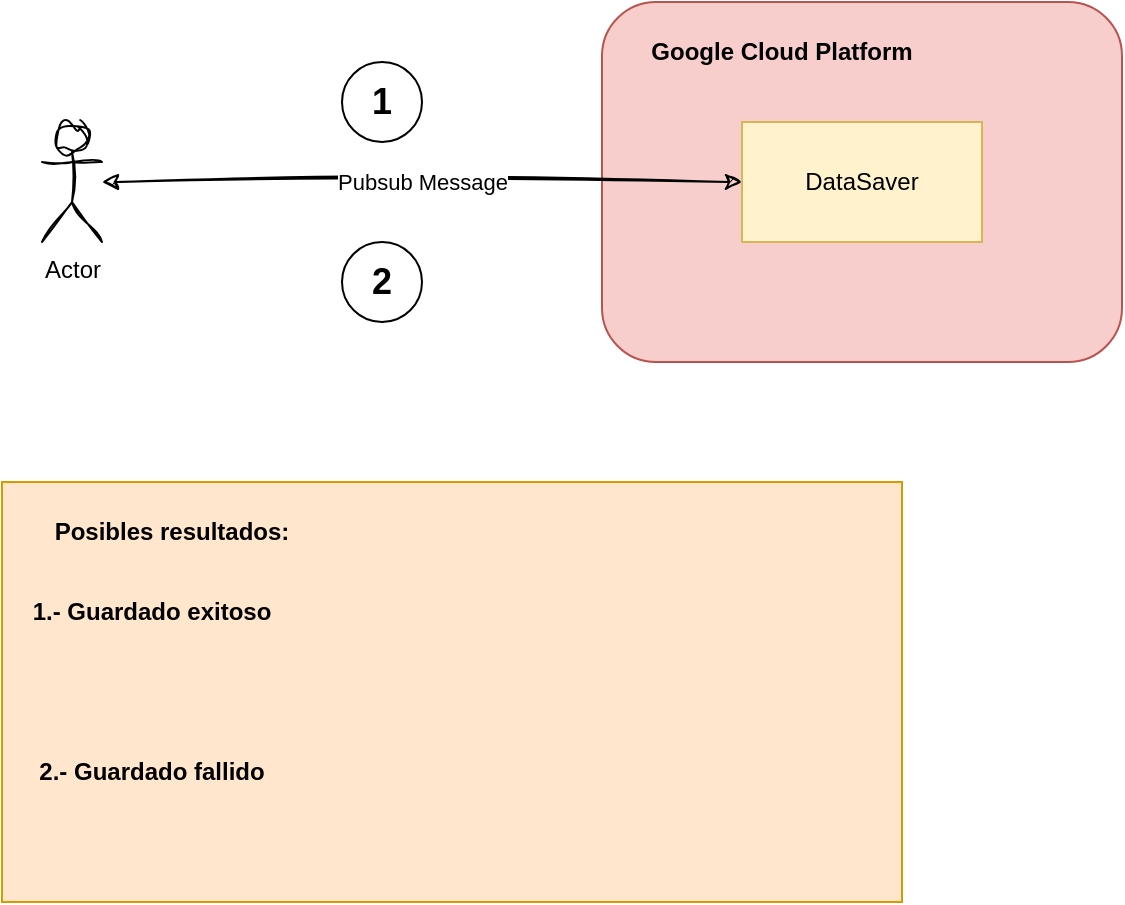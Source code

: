<mxfile version="21.2.9" type="device">
  <diagram name="Página-1" id="qSmUWDyPwg9WEJ1u0AM0">
    <mxGraphModel dx="1050" dy="530" grid="1" gridSize="10" guides="1" tooltips="1" connect="1" arrows="1" fold="1" page="1" pageScale="1" pageWidth="827" pageHeight="1169" math="0" shadow="0">
      <root>
        <mxCell id="0" />
        <mxCell id="1" parent="0" />
        <mxCell id="Y0H2mVe8evFGLir9ZvDN-13" value="" style="rounded=1;whiteSpace=wrap;html=1;fillColor=#f8cecc;strokeColor=#b85450;" vertex="1" parent="1">
          <mxGeometry x="380" y="70" width="260" height="180" as="geometry" />
        </mxCell>
        <mxCell id="Y0H2mVe8evFGLir9ZvDN-7" value="Actor" style="shape=umlActor;verticalLabelPosition=bottom;verticalAlign=top;html=1;outlineConnect=0;sketch=1;curveFitting=1;jiggle=2;" vertex="1" parent="1">
          <mxGeometry x="100" y="130" width="30" height="60" as="geometry" />
        </mxCell>
        <mxCell id="Y0H2mVe8evFGLir9ZvDN-10" value="DataSaver" style="rounded=0;whiteSpace=wrap;html=1;fillColor=#fff2cc;strokeColor=#d6b656;fillStyle=auto;glass=0;shadow=0;" vertex="1" parent="1">
          <mxGeometry x="450" y="130" width="120" height="60" as="geometry" />
        </mxCell>
        <mxCell id="Y0H2mVe8evFGLir9ZvDN-11" value="" style="endArrow=classic;startArrow=classic;html=1;rounded=0;entryX=0;entryY=0.5;entryDx=0;entryDy=0;sketch=1;curveFitting=1;jiggle=2;" edge="1" parent="1" source="Y0H2mVe8evFGLir9ZvDN-7" target="Y0H2mVe8evFGLir9ZvDN-10">
          <mxGeometry width="50" height="50" relative="1" as="geometry">
            <mxPoint x="330" y="210" as="sourcePoint" />
            <mxPoint x="380" y="160" as="targetPoint" />
          </mxGeometry>
        </mxCell>
        <mxCell id="Y0H2mVe8evFGLir9ZvDN-12" value="Pubsub Message" style="edgeLabel;html=1;align=center;verticalAlign=middle;resizable=0;points=[];" vertex="1" connectable="0" parent="Y0H2mVe8evFGLir9ZvDN-11">
          <mxGeometry x="0.119" y="-3" relative="1" as="geometry">
            <mxPoint x="-19" y="-3" as="offset" />
          </mxGeometry>
        </mxCell>
        <mxCell id="Y0H2mVe8evFGLir9ZvDN-14" value="&lt;b&gt;Google Cloud Platform&lt;/b&gt;" style="text;html=1;strokeColor=none;fillColor=none;align=center;verticalAlign=middle;whiteSpace=wrap;rounded=0;" vertex="1" parent="1">
          <mxGeometry x="400" y="80" width="140" height="30" as="geometry" />
        </mxCell>
        <mxCell id="Y0H2mVe8evFGLir9ZvDN-15" value="&lt;b&gt;&lt;font style=&quot;font-size: 18px;&quot;&gt;1&lt;/font&gt;&lt;/b&gt;" style="ellipse;whiteSpace=wrap;html=1;aspect=fixed;" vertex="1" parent="1">
          <mxGeometry x="250" y="100" width="40" height="40" as="geometry" />
        </mxCell>
        <mxCell id="Y0H2mVe8evFGLir9ZvDN-16" value="&lt;font size=&quot;1&quot;&gt;&lt;b style=&quot;font-size: 18px;&quot;&gt;2&lt;/b&gt;&lt;/font&gt;" style="ellipse;whiteSpace=wrap;html=1;aspect=fixed;" vertex="1" parent="1">
          <mxGeometry x="250" y="190" width="40" height="40" as="geometry" />
        </mxCell>
        <mxCell id="Y0H2mVe8evFGLir9ZvDN-18" value="" style="text;html=1;strokeColor=#d79b00;fillColor=#ffe6cc;align=center;verticalAlign=middle;whiteSpace=wrap;rounded=0;" vertex="1" parent="1">
          <mxGeometry x="80" y="310" width="450" height="210" as="geometry" />
        </mxCell>
        <mxCell id="Y0H2mVe8evFGLir9ZvDN-19" value="&lt;b&gt;Posibles resultados:&lt;/b&gt;" style="text;html=1;strokeColor=none;fillColor=none;align=center;verticalAlign=middle;whiteSpace=wrap;rounded=0;" vertex="1" parent="1">
          <mxGeometry x="90" y="320" width="150" height="30" as="geometry" />
        </mxCell>
        <mxCell id="Y0H2mVe8evFGLir9ZvDN-20" value="&lt;b&gt;1.- Guardado exitoso&lt;/b&gt;" style="text;html=1;strokeColor=none;fillColor=none;align=center;verticalAlign=middle;whiteSpace=wrap;rounded=0;" vertex="1" parent="1">
          <mxGeometry x="90" y="360" width="130" height="30" as="geometry" />
        </mxCell>
        <mxCell id="Y0H2mVe8evFGLir9ZvDN-21" value="&lt;b&gt;2.- Guardado fallido&lt;/b&gt;" style="text;html=1;strokeColor=none;fillColor=none;align=center;verticalAlign=middle;whiteSpace=wrap;rounded=0;" vertex="1" parent="1">
          <mxGeometry x="95" y="440" width="120" height="30" as="geometry" />
        </mxCell>
      </root>
    </mxGraphModel>
  </diagram>
</mxfile>
